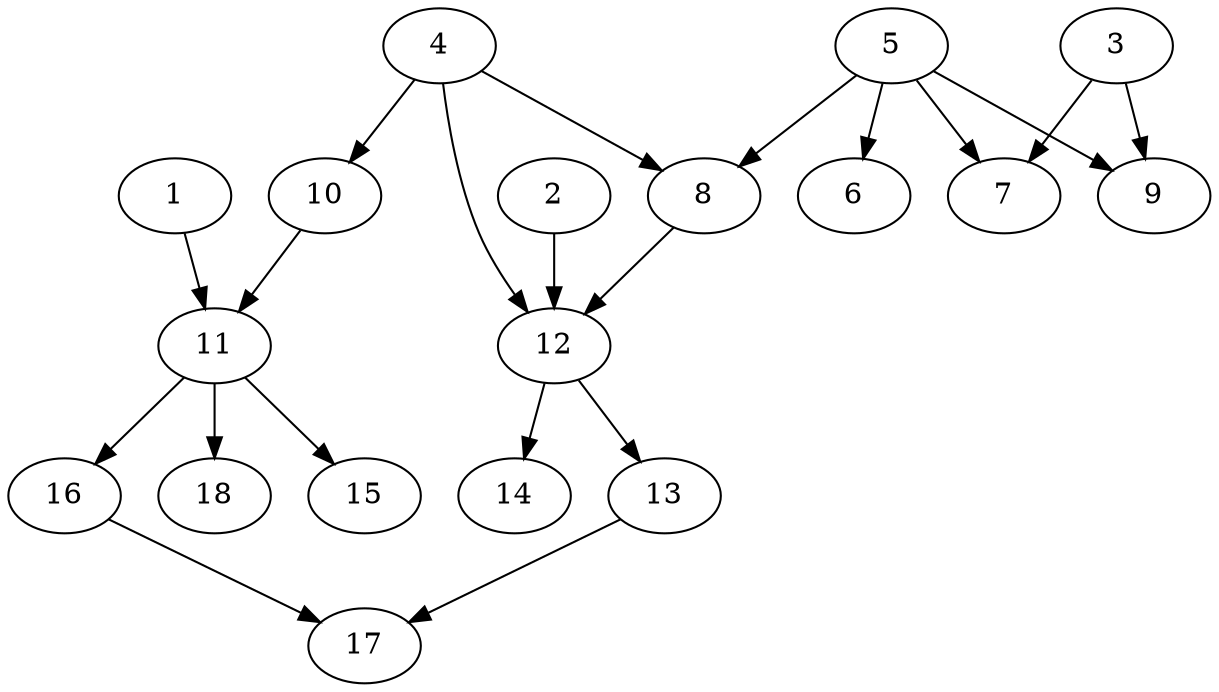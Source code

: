// DAG automatically generated by daggen at Fri May 24 12:58:31 2024
// daggen-master/daggen -n 18 --fat 0.5 --density 0.5 --regular 0.5 --jump 2 --minalpha 20 --maxalpha 50 --dot -o dags_dot_18/sim_2.dot 
digraph G {
  1 [size="33461018572", alpha="34.40"]
  1 -> 11 [size ="679477248"]
  2 [size="30293344394", alpha="31.69"]
  2 -> 12 [size ="33554432"]
  3 [size="45398672616", alpha="21.98"]
  3 -> 7 [size ="134217728"]
  3 -> 9 [size ="134217728"]
  4 [size="231928233984", alpha="28.47"]
  4 -> 8 [size ="301989888"]
  4 -> 10 [size ="301989888"]
  4 -> 12 [size ="301989888"]
  5 [size="4150968128", alpha="33.27"]
  5 -> 6 [size ="75497472"]
  5 -> 7 [size ="75497472"]
  5 -> 8 [size ="75497472"]
  5 -> 9 [size ="75497472"]
  6 [size="17129156566", alpha="44.04"]
  7 [size="168794899981", alpha="33.53"]
  8 [size="1722696468", alpha="20.86"]
  8 -> 12 [size ="75497472"]
  9 [size="8589934592", alpha="21.10"]
  10 [size="28991029248", alpha="34.05"]
  10 -> 11 [size ="75497472"]
  11 [size="18204321580", alpha="26.15"]
  11 -> 15 [size ="536870912"]
  11 -> 16 [size ="536870912"]
  11 -> 18 [size ="536870912"]
  12 [size="654911983", alpha="26.45"]
  12 -> 13 [size ="33554432"]
  12 -> 14 [size ="33554432"]
  13 [size="1277572419", alpha="27.95"]
  13 -> 17 [size ="33554432"]
  14 [size="21686339439", alpha="26.70"]
  15 [size="1073741824000", alpha="22.66"]
  16 [size="8589934592", alpha="20.99"]
  16 -> 17 [size ="33554432"]
  17 [size="1073741824000", alpha="25.30"]
  18 [size="68719476736", alpha="49.21"]
}
